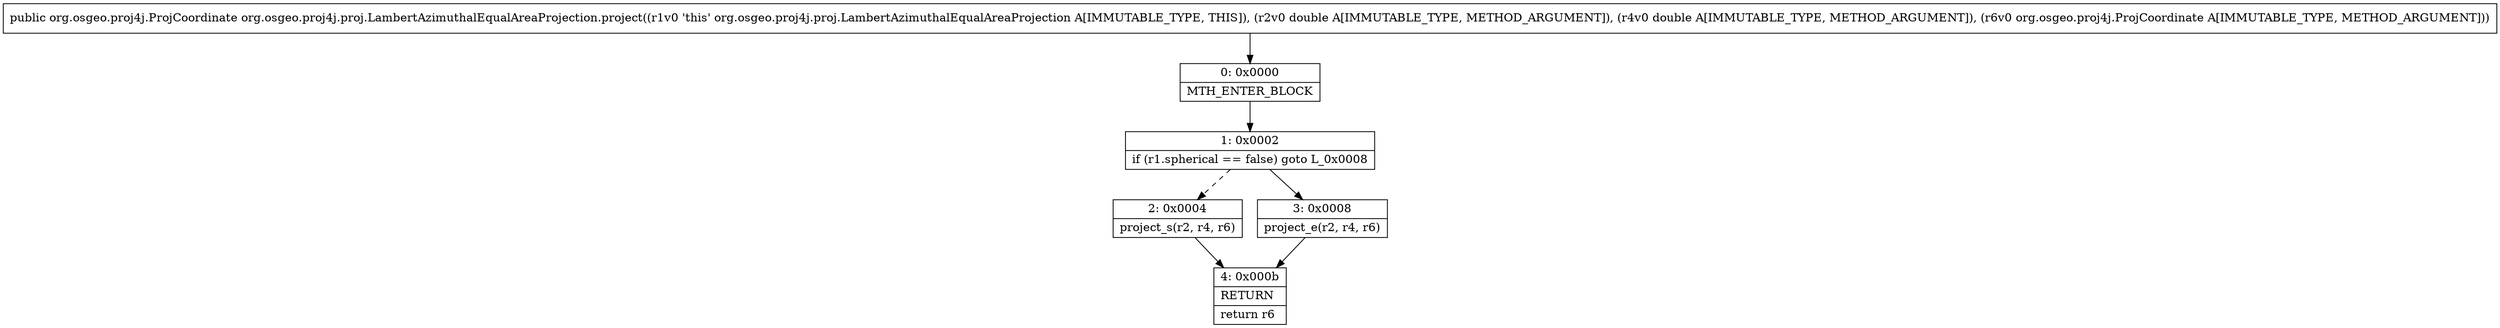 digraph "CFG fororg.osgeo.proj4j.proj.LambertAzimuthalEqualAreaProjection.project(DDLorg\/osgeo\/proj4j\/ProjCoordinate;)Lorg\/osgeo\/proj4j\/ProjCoordinate;" {
Node_0 [shape=record,label="{0\:\ 0x0000|MTH_ENTER_BLOCK\l}"];
Node_1 [shape=record,label="{1\:\ 0x0002|if (r1.spherical == false) goto L_0x0008\l}"];
Node_2 [shape=record,label="{2\:\ 0x0004|project_s(r2, r4, r6)\l}"];
Node_3 [shape=record,label="{3\:\ 0x0008|project_e(r2, r4, r6)\l}"];
Node_4 [shape=record,label="{4\:\ 0x000b|RETURN\l|return r6\l}"];
MethodNode[shape=record,label="{public org.osgeo.proj4j.ProjCoordinate org.osgeo.proj4j.proj.LambertAzimuthalEqualAreaProjection.project((r1v0 'this' org.osgeo.proj4j.proj.LambertAzimuthalEqualAreaProjection A[IMMUTABLE_TYPE, THIS]), (r2v0 double A[IMMUTABLE_TYPE, METHOD_ARGUMENT]), (r4v0 double A[IMMUTABLE_TYPE, METHOD_ARGUMENT]), (r6v0 org.osgeo.proj4j.ProjCoordinate A[IMMUTABLE_TYPE, METHOD_ARGUMENT])) }"];
MethodNode -> Node_0;
Node_0 -> Node_1;
Node_1 -> Node_2[style=dashed];
Node_1 -> Node_3;
Node_2 -> Node_4;
Node_3 -> Node_4;
}

